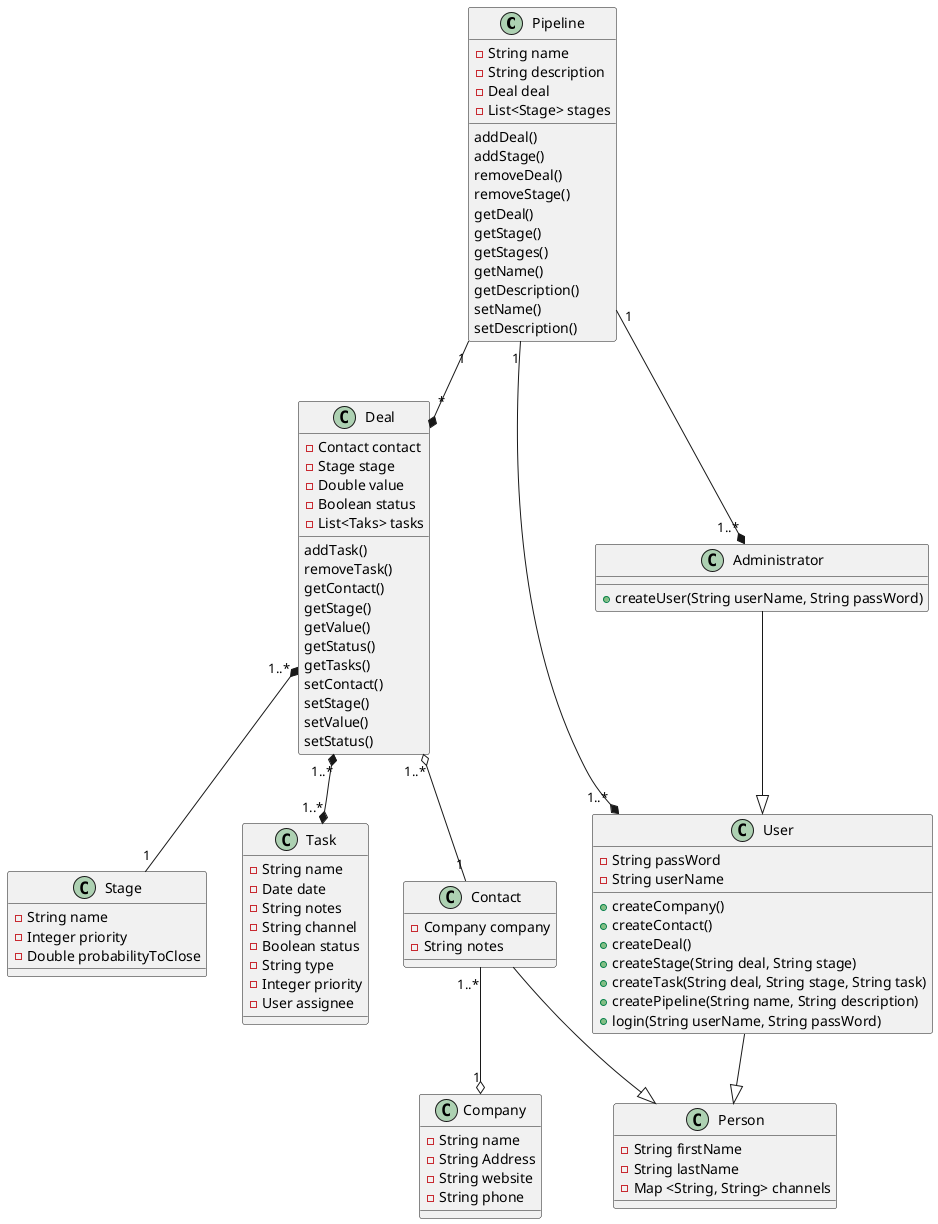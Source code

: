 @startuml CRM33

Pipeline "1" --* "*" Deal

class Pipeline{
  -String name
  -String description
  -Deal deal
  -List<Stage> stages
  addDeal()
  addStage()
  removeDeal()
  removeStage()
  getDeal()
  getStage()
  getStages()
  getName()
  getDescription()
  setName()
  setDescription()

}

class Deal{
  -Contact contact
  -Stage stage
  -Double value
  -Boolean status
  -List<Taks> tasks
  addTask()
  removeTask()
  getContact()
  getStage()
  getValue()
  getStatus()
  getTasks()
  setContact()
  setStage()
  setValue()
  setStatus()
}

Deal "1..*" *-- "1" Stage

class Stage{
  -String name
  -Integer priority
  -Double probabilityToClose
}

class Task{
  -String name
  -Date date
  -String notes
  -String channel
  -Boolean status
  -String type
  -Integer priority
  -User assignee
  
}

class Person{
  -String firstName
  -String lastName
  -Map <String, String> channels
}


Contact --|> Person
class Contact{
  -Company company
  -String notes
}

User --|> Person
Pipeline "1" --* "1..*" User

class User{

  -String passWord
  -String userName

  +createCompany()
  +createContact()
  +createDeal()
  +createStage(String deal, String stage)
  +createTask(String deal, String stage, String task)
  +createPipeline(String name, String description)
  +login(String userName, String passWord)
}

Administrator --|> User
Pipeline "1" --* "1..*" Administrator

class Administrator{

  +createUser(String userName, String passWord)

}

class Company{
  -String name
  -String Address
  -String website
  -String phone
}

Deal "1..*" o-- "1" Contact
Contact "1..*" --o "1" Company
Deal "1..*" *--* "1..*" Task

@enduml